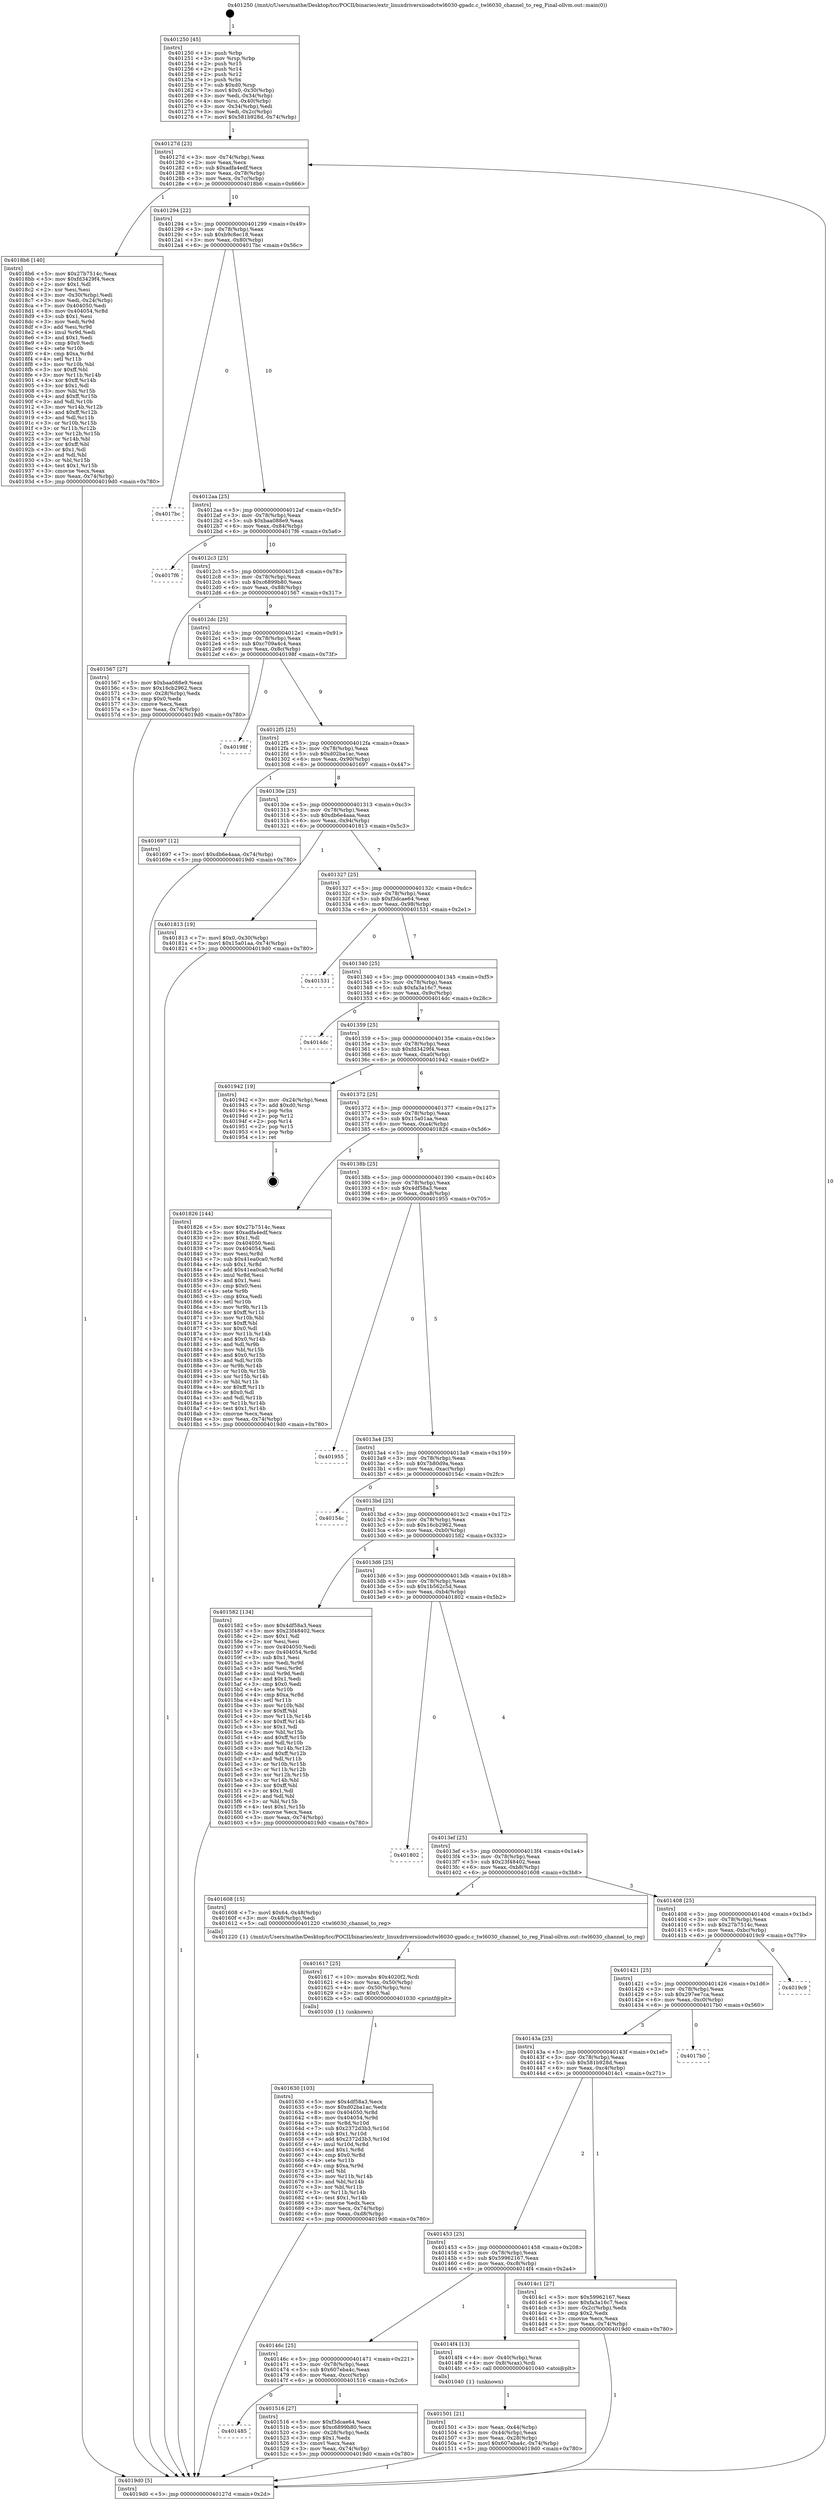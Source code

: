digraph "0x401250" {
  label = "0x401250 (/mnt/c/Users/mathe/Desktop/tcc/POCII/binaries/extr_linuxdriversiioadctwl6030-gpadc.c_twl6030_channel_to_reg_Final-ollvm.out::main(0))"
  labelloc = "t"
  node[shape=record]

  Entry [label="",width=0.3,height=0.3,shape=circle,fillcolor=black,style=filled]
  "0x40127d" [label="{
     0x40127d [23]\l
     | [instrs]\l
     &nbsp;&nbsp;0x40127d \<+3\>: mov -0x74(%rbp),%eax\l
     &nbsp;&nbsp;0x401280 \<+2\>: mov %eax,%ecx\l
     &nbsp;&nbsp;0x401282 \<+6\>: sub $0xadfa4edf,%ecx\l
     &nbsp;&nbsp;0x401288 \<+3\>: mov %eax,-0x78(%rbp)\l
     &nbsp;&nbsp;0x40128b \<+3\>: mov %ecx,-0x7c(%rbp)\l
     &nbsp;&nbsp;0x40128e \<+6\>: je 00000000004018b6 \<main+0x666\>\l
  }"]
  "0x4018b6" [label="{
     0x4018b6 [140]\l
     | [instrs]\l
     &nbsp;&nbsp;0x4018b6 \<+5\>: mov $0x27b7514c,%eax\l
     &nbsp;&nbsp;0x4018bb \<+5\>: mov $0xfd3429f4,%ecx\l
     &nbsp;&nbsp;0x4018c0 \<+2\>: mov $0x1,%dl\l
     &nbsp;&nbsp;0x4018c2 \<+2\>: xor %esi,%esi\l
     &nbsp;&nbsp;0x4018c4 \<+3\>: mov -0x30(%rbp),%edi\l
     &nbsp;&nbsp;0x4018c7 \<+3\>: mov %edi,-0x24(%rbp)\l
     &nbsp;&nbsp;0x4018ca \<+7\>: mov 0x404050,%edi\l
     &nbsp;&nbsp;0x4018d1 \<+8\>: mov 0x404054,%r8d\l
     &nbsp;&nbsp;0x4018d9 \<+3\>: sub $0x1,%esi\l
     &nbsp;&nbsp;0x4018dc \<+3\>: mov %edi,%r9d\l
     &nbsp;&nbsp;0x4018df \<+3\>: add %esi,%r9d\l
     &nbsp;&nbsp;0x4018e2 \<+4\>: imul %r9d,%edi\l
     &nbsp;&nbsp;0x4018e6 \<+3\>: and $0x1,%edi\l
     &nbsp;&nbsp;0x4018e9 \<+3\>: cmp $0x0,%edi\l
     &nbsp;&nbsp;0x4018ec \<+4\>: sete %r10b\l
     &nbsp;&nbsp;0x4018f0 \<+4\>: cmp $0xa,%r8d\l
     &nbsp;&nbsp;0x4018f4 \<+4\>: setl %r11b\l
     &nbsp;&nbsp;0x4018f8 \<+3\>: mov %r10b,%bl\l
     &nbsp;&nbsp;0x4018fb \<+3\>: xor $0xff,%bl\l
     &nbsp;&nbsp;0x4018fe \<+3\>: mov %r11b,%r14b\l
     &nbsp;&nbsp;0x401901 \<+4\>: xor $0xff,%r14b\l
     &nbsp;&nbsp;0x401905 \<+3\>: xor $0x1,%dl\l
     &nbsp;&nbsp;0x401908 \<+3\>: mov %bl,%r15b\l
     &nbsp;&nbsp;0x40190b \<+4\>: and $0xff,%r15b\l
     &nbsp;&nbsp;0x40190f \<+3\>: and %dl,%r10b\l
     &nbsp;&nbsp;0x401912 \<+3\>: mov %r14b,%r12b\l
     &nbsp;&nbsp;0x401915 \<+4\>: and $0xff,%r12b\l
     &nbsp;&nbsp;0x401919 \<+3\>: and %dl,%r11b\l
     &nbsp;&nbsp;0x40191c \<+3\>: or %r10b,%r15b\l
     &nbsp;&nbsp;0x40191f \<+3\>: or %r11b,%r12b\l
     &nbsp;&nbsp;0x401922 \<+3\>: xor %r12b,%r15b\l
     &nbsp;&nbsp;0x401925 \<+3\>: or %r14b,%bl\l
     &nbsp;&nbsp;0x401928 \<+3\>: xor $0xff,%bl\l
     &nbsp;&nbsp;0x40192b \<+3\>: or $0x1,%dl\l
     &nbsp;&nbsp;0x40192e \<+2\>: and %dl,%bl\l
     &nbsp;&nbsp;0x401930 \<+3\>: or %bl,%r15b\l
     &nbsp;&nbsp;0x401933 \<+4\>: test $0x1,%r15b\l
     &nbsp;&nbsp;0x401937 \<+3\>: cmovne %ecx,%eax\l
     &nbsp;&nbsp;0x40193a \<+3\>: mov %eax,-0x74(%rbp)\l
     &nbsp;&nbsp;0x40193d \<+5\>: jmp 00000000004019d0 \<main+0x780\>\l
  }"]
  "0x401294" [label="{
     0x401294 [22]\l
     | [instrs]\l
     &nbsp;&nbsp;0x401294 \<+5\>: jmp 0000000000401299 \<main+0x49\>\l
     &nbsp;&nbsp;0x401299 \<+3\>: mov -0x78(%rbp),%eax\l
     &nbsp;&nbsp;0x40129c \<+5\>: sub $0xb9c8ec18,%eax\l
     &nbsp;&nbsp;0x4012a1 \<+3\>: mov %eax,-0x80(%rbp)\l
     &nbsp;&nbsp;0x4012a4 \<+6\>: je 00000000004017bc \<main+0x56c\>\l
  }"]
  Exit [label="",width=0.3,height=0.3,shape=circle,fillcolor=black,style=filled,peripheries=2]
  "0x4017bc" [label="{
     0x4017bc\l
  }", style=dashed]
  "0x4012aa" [label="{
     0x4012aa [25]\l
     | [instrs]\l
     &nbsp;&nbsp;0x4012aa \<+5\>: jmp 00000000004012af \<main+0x5f\>\l
     &nbsp;&nbsp;0x4012af \<+3\>: mov -0x78(%rbp),%eax\l
     &nbsp;&nbsp;0x4012b2 \<+5\>: sub $0xbaa088e9,%eax\l
     &nbsp;&nbsp;0x4012b7 \<+6\>: mov %eax,-0x84(%rbp)\l
     &nbsp;&nbsp;0x4012bd \<+6\>: je 00000000004017f6 \<main+0x5a6\>\l
  }"]
  "0x401630" [label="{
     0x401630 [103]\l
     | [instrs]\l
     &nbsp;&nbsp;0x401630 \<+5\>: mov $0x4df58a3,%ecx\l
     &nbsp;&nbsp;0x401635 \<+5\>: mov $0xd02ba1ac,%edx\l
     &nbsp;&nbsp;0x40163a \<+8\>: mov 0x404050,%r8d\l
     &nbsp;&nbsp;0x401642 \<+8\>: mov 0x404054,%r9d\l
     &nbsp;&nbsp;0x40164a \<+3\>: mov %r8d,%r10d\l
     &nbsp;&nbsp;0x40164d \<+7\>: sub $0x2372d3b3,%r10d\l
     &nbsp;&nbsp;0x401654 \<+4\>: sub $0x1,%r10d\l
     &nbsp;&nbsp;0x401658 \<+7\>: add $0x2372d3b3,%r10d\l
     &nbsp;&nbsp;0x40165f \<+4\>: imul %r10d,%r8d\l
     &nbsp;&nbsp;0x401663 \<+4\>: and $0x1,%r8d\l
     &nbsp;&nbsp;0x401667 \<+4\>: cmp $0x0,%r8d\l
     &nbsp;&nbsp;0x40166b \<+4\>: sete %r11b\l
     &nbsp;&nbsp;0x40166f \<+4\>: cmp $0xa,%r9d\l
     &nbsp;&nbsp;0x401673 \<+3\>: setl %bl\l
     &nbsp;&nbsp;0x401676 \<+3\>: mov %r11b,%r14b\l
     &nbsp;&nbsp;0x401679 \<+3\>: and %bl,%r14b\l
     &nbsp;&nbsp;0x40167c \<+3\>: xor %bl,%r11b\l
     &nbsp;&nbsp;0x40167f \<+3\>: or %r11b,%r14b\l
     &nbsp;&nbsp;0x401682 \<+4\>: test $0x1,%r14b\l
     &nbsp;&nbsp;0x401686 \<+3\>: cmovne %edx,%ecx\l
     &nbsp;&nbsp;0x401689 \<+3\>: mov %ecx,-0x74(%rbp)\l
     &nbsp;&nbsp;0x40168c \<+6\>: mov %eax,-0xd8(%rbp)\l
     &nbsp;&nbsp;0x401692 \<+5\>: jmp 00000000004019d0 \<main+0x780\>\l
  }"]
  "0x4017f6" [label="{
     0x4017f6\l
  }", style=dashed]
  "0x4012c3" [label="{
     0x4012c3 [25]\l
     | [instrs]\l
     &nbsp;&nbsp;0x4012c3 \<+5\>: jmp 00000000004012c8 \<main+0x78\>\l
     &nbsp;&nbsp;0x4012c8 \<+3\>: mov -0x78(%rbp),%eax\l
     &nbsp;&nbsp;0x4012cb \<+5\>: sub $0xc6899b80,%eax\l
     &nbsp;&nbsp;0x4012d0 \<+6\>: mov %eax,-0x88(%rbp)\l
     &nbsp;&nbsp;0x4012d6 \<+6\>: je 0000000000401567 \<main+0x317\>\l
  }"]
  "0x401617" [label="{
     0x401617 [25]\l
     | [instrs]\l
     &nbsp;&nbsp;0x401617 \<+10\>: movabs $0x4020f2,%rdi\l
     &nbsp;&nbsp;0x401621 \<+4\>: mov %rax,-0x50(%rbp)\l
     &nbsp;&nbsp;0x401625 \<+4\>: mov -0x50(%rbp),%rsi\l
     &nbsp;&nbsp;0x401629 \<+2\>: mov $0x0,%al\l
     &nbsp;&nbsp;0x40162b \<+5\>: call 0000000000401030 \<printf@plt\>\l
     | [calls]\l
     &nbsp;&nbsp;0x401030 \{1\} (unknown)\l
  }"]
  "0x401567" [label="{
     0x401567 [27]\l
     | [instrs]\l
     &nbsp;&nbsp;0x401567 \<+5\>: mov $0xbaa088e9,%eax\l
     &nbsp;&nbsp;0x40156c \<+5\>: mov $0x16cb2962,%ecx\l
     &nbsp;&nbsp;0x401571 \<+3\>: mov -0x28(%rbp),%edx\l
     &nbsp;&nbsp;0x401574 \<+3\>: cmp $0x0,%edx\l
     &nbsp;&nbsp;0x401577 \<+3\>: cmove %ecx,%eax\l
     &nbsp;&nbsp;0x40157a \<+3\>: mov %eax,-0x74(%rbp)\l
     &nbsp;&nbsp;0x40157d \<+5\>: jmp 00000000004019d0 \<main+0x780\>\l
  }"]
  "0x4012dc" [label="{
     0x4012dc [25]\l
     | [instrs]\l
     &nbsp;&nbsp;0x4012dc \<+5\>: jmp 00000000004012e1 \<main+0x91\>\l
     &nbsp;&nbsp;0x4012e1 \<+3\>: mov -0x78(%rbp),%eax\l
     &nbsp;&nbsp;0x4012e4 \<+5\>: sub $0xc709a4c4,%eax\l
     &nbsp;&nbsp;0x4012e9 \<+6\>: mov %eax,-0x8c(%rbp)\l
     &nbsp;&nbsp;0x4012ef \<+6\>: je 000000000040198f \<main+0x73f\>\l
  }"]
  "0x401485" [label="{
     0x401485\l
  }", style=dashed]
  "0x40198f" [label="{
     0x40198f\l
  }", style=dashed]
  "0x4012f5" [label="{
     0x4012f5 [25]\l
     | [instrs]\l
     &nbsp;&nbsp;0x4012f5 \<+5\>: jmp 00000000004012fa \<main+0xaa\>\l
     &nbsp;&nbsp;0x4012fa \<+3\>: mov -0x78(%rbp),%eax\l
     &nbsp;&nbsp;0x4012fd \<+5\>: sub $0xd02ba1ac,%eax\l
     &nbsp;&nbsp;0x401302 \<+6\>: mov %eax,-0x90(%rbp)\l
     &nbsp;&nbsp;0x401308 \<+6\>: je 0000000000401697 \<main+0x447\>\l
  }"]
  "0x401516" [label="{
     0x401516 [27]\l
     | [instrs]\l
     &nbsp;&nbsp;0x401516 \<+5\>: mov $0xf3dcae64,%eax\l
     &nbsp;&nbsp;0x40151b \<+5\>: mov $0xc6899b80,%ecx\l
     &nbsp;&nbsp;0x401520 \<+3\>: mov -0x28(%rbp),%edx\l
     &nbsp;&nbsp;0x401523 \<+3\>: cmp $0x1,%edx\l
     &nbsp;&nbsp;0x401526 \<+3\>: cmovl %ecx,%eax\l
     &nbsp;&nbsp;0x401529 \<+3\>: mov %eax,-0x74(%rbp)\l
     &nbsp;&nbsp;0x40152c \<+5\>: jmp 00000000004019d0 \<main+0x780\>\l
  }"]
  "0x401697" [label="{
     0x401697 [12]\l
     | [instrs]\l
     &nbsp;&nbsp;0x401697 \<+7\>: movl $0xdb6e4aaa,-0x74(%rbp)\l
     &nbsp;&nbsp;0x40169e \<+5\>: jmp 00000000004019d0 \<main+0x780\>\l
  }"]
  "0x40130e" [label="{
     0x40130e [25]\l
     | [instrs]\l
     &nbsp;&nbsp;0x40130e \<+5\>: jmp 0000000000401313 \<main+0xc3\>\l
     &nbsp;&nbsp;0x401313 \<+3\>: mov -0x78(%rbp),%eax\l
     &nbsp;&nbsp;0x401316 \<+5\>: sub $0xdb6e4aaa,%eax\l
     &nbsp;&nbsp;0x40131b \<+6\>: mov %eax,-0x94(%rbp)\l
     &nbsp;&nbsp;0x401321 \<+6\>: je 0000000000401813 \<main+0x5c3\>\l
  }"]
  "0x401501" [label="{
     0x401501 [21]\l
     | [instrs]\l
     &nbsp;&nbsp;0x401501 \<+3\>: mov %eax,-0x44(%rbp)\l
     &nbsp;&nbsp;0x401504 \<+3\>: mov -0x44(%rbp),%eax\l
     &nbsp;&nbsp;0x401507 \<+3\>: mov %eax,-0x28(%rbp)\l
     &nbsp;&nbsp;0x40150a \<+7\>: movl $0x607eba4c,-0x74(%rbp)\l
     &nbsp;&nbsp;0x401511 \<+5\>: jmp 00000000004019d0 \<main+0x780\>\l
  }"]
  "0x401813" [label="{
     0x401813 [19]\l
     | [instrs]\l
     &nbsp;&nbsp;0x401813 \<+7\>: movl $0x0,-0x30(%rbp)\l
     &nbsp;&nbsp;0x40181a \<+7\>: movl $0x15a01aa,-0x74(%rbp)\l
     &nbsp;&nbsp;0x401821 \<+5\>: jmp 00000000004019d0 \<main+0x780\>\l
  }"]
  "0x401327" [label="{
     0x401327 [25]\l
     | [instrs]\l
     &nbsp;&nbsp;0x401327 \<+5\>: jmp 000000000040132c \<main+0xdc\>\l
     &nbsp;&nbsp;0x40132c \<+3\>: mov -0x78(%rbp),%eax\l
     &nbsp;&nbsp;0x40132f \<+5\>: sub $0xf3dcae64,%eax\l
     &nbsp;&nbsp;0x401334 \<+6\>: mov %eax,-0x98(%rbp)\l
     &nbsp;&nbsp;0x40133a \<+6\>: je 0000000000401531 \<main+0x2e1\>\l
  }"]
  "0x40146c" [label="{
     0x40146c [25]\l
     | [instrs]\l
     &nbsp;&nbsp;0x40146c \<+5\>: jmp 0000000000401471 \<main+0x221\>\l
     &nbsp;&nbsp;0x401471 \<+3\>: mov -0x78(%rbp),%eax\l
     &nbsp;&nbsp;0x401474 \<+5\>: sub $0x607eba4c,%eax\l
     &nbsp;&nbsp;0x401479 \<+6\>: mov %eax,-0xcc(%rbp)\l
     &nbsp;&nbsp;0x40147f \<+6\>: je 0000000000401516 \<main+0x2c6\>\l
  }"]
  "0x401531" [label="{
     0x401531\l
  }", style=dashed]
  "0x401340" [label="{
     0x401340 [25]\l
     | [instrs]\l
     &nbsp;&nbsp;0x401340 \<+5\>: jmp 0000000000401345 \<main+0xf5\>\l
     &nbsp;&nbsp;0x401345 \<+3\>: mov -0x78(%rbp),%eax\l
     &nbsp;&nbsp;0x401348 \<+5\>: sub $0xfa3a16c7,%eax\l
     &nbsp;&nbsp;0x40134d \<+6\>: mov %eax,-0x9c(%rbp)\l
     &nbsp;&nbsp;0x401353 \<+6\>: je 00000000004014dc \<main+0x28c\>\l
  }"]
  "0x4014f4" [label="{
     0x4014f4 [13]\l
     | [instrs]\l
     &nbsp;&nbsp;0x4014f4 \<+4\>: mov -0x40(%rbp),%rax\l
     &nbsp;&nbsp;0x4014f8 \<+4\>: mov 0x8(%rax),%rdi\l
     &nbsp;&nbsp;0x4014fc \<+5\>: call 0000000000401040 \<atoi@plt\>\l
     | [calls]\l
     &nbsp;&nbsp;0x401040 \{1\} (unknown)\l
  }"]
  "0x4014dc" [label="{
     0x4014dc\l
  }", style=dashed]
  "0x401359" [label="{
     0x401359 [25]\l
     | [instrs]\l
     &nbsp;&nbsp;0x401359 \<+5\>: jmp 000000000040135e \<main+0x10e\>\l
     &nbsp;&nbsp;0x40135e \<+3\>: mov -0x78(%rbp),%eax\l
     &nbsp;&nbsp;0x401361 \<+5\>: sub $0xfd3429f4,%eax\l
     &nbsp;&nbsp;0x401366 \<+6\>: mov %eax,-0xa0(%rbp)\l
     &nbsp;&nbsp;0x40136c \<+6\>: je 0000000000401942 \<main+0x6f2\>\l
  }"]
  "0x401250" [label="{
     0x401250 [45]\l
     | [instrs]\l
     &nbsp;&nbsp;0x401250 \<+1\>: push %rbp\l
     &nbsp;&nbsp;0x401251 \<+3\>: mov %rsp,%rbp\l
     &nbsp;&nbsp;0x401254 \<+2\>: push %r15\l
     &nbsp;&nbsp;0x401256 \<+2\>: push %r14\l
     &nbsp;&nbsp;0x401258 \<+2\>: push %r12\l
     &nbsp;&nbsp;0x40125a \<+1\>: push %rbx\l
     &nbsp;&nbsp;0x40125b \<+7\>: sub $0xd0,%rsp\l
     &nbsp;&nbsp;0x401262 \<+7\>: movl $0x0,-0x30(%rbp)\l
     &nbsp;&nbsp;0x401269 \<+3\>: mov %edi,-0x34(%rbp)\l
     &nbsp;&nbsp;0x40126c \<+4\>: mov %rsi,-0x40(%rbp)\l
     &nbsp;&nbsp;0x401270 \<+3\>: mov -0x34(%rbp),%edi\l
     &nbsp;&nbsp;0x401273 \<+3\>: mov %edi,-0x2c(%rbp)\l
     &nbsp;&nbsp;0x401276 \<+7\>: movl $0x581b928d,-0x74(%rbp)\l
  }"]
  "0x401942" [label="{
     0x401942 [19]\l
     | [instrs]\l
     &nbsp;&nbsp;0x401942 \<+3\>: mov -0x24(%rbp),%eax\l
     &nbsp;&nbsp;0x401945 \<+7\>: add $0xd0,%rsp\l
     &nbsp;&nbsp;0x40194c \<+1\>: pop %rbx\l
     &nbsp;&nbsp;0x40194d \<+2\>: pop %r12\l
     &nbsp;&nbsp;0x40194f \<+2\>: pop %r14\l
     &nbsp;&nbsp;0x401951 \<+2\>: pop %r15\l
     &nbsp;&nbsp;0x401953 \<+1\>: pop %rbp\l
     &nbsp;&nbsp;0x401954 \<+1\>: ret\l
  }"]
  "0x401372" [label="{
     0x401372 [25]\l
     | [instrs]\l
     &nbsp;&nbsp;0x401372 \<+5\>: jmp 0000000000401377 \<main+0x127\>\l
     &nbsp;&nbsp;0x401377 \<+3\>: mov -0x78(%rbp),%eax\l
     &nbsp;&nbsp;0x40137a \<+5\>: sub $0x15a01aa,%eax\l
     &nbsp;&nbsp;0x40137f \<+6\>: mov %eax,-0xa4(%rbp)\l
     &nbsp;&nbsp;0x401385 \<+6\>: je 0000000000401826 \<main+0x5d6\>\l
  }"]
  "0x4019d0" [label="{
     0x4019d0 [5]\l
     | [instrs]\l
     &nbsp;&nbsp;0x4019d0 \<+5\>: jmp 000000000040127d \<main+0x2d\>\l
  }"]
  "0x401826" [label="{
     0x401826 [144]\l
     | [instrs]\l
     &nbsp;&nbsp;0x401826 \<+5\>: mov $0x27b7514c,%eax\l
     &nbsp;&nbsp;0x40182b \<+5\>: mov $0xadfa4edf,%ecx\l
     &nbsp;&nbsp;0x401830 \<+2\>: mov $0x1,%dl\l
     &nbsp;&nbsp;0x401832 \<+7\>: mov 0x404050,%esi\l
     &nbsp;&nbsp;0x401839 \<+7\>: mov 0x404054,%edi\l
     &nbsp;&nbsp;0x401840 \<+3\>: mov %esi,%r8d\l
     &nbsp;&nbsp;0x401843 \<+7\>: sub $0x41ea0ca0,%r8d\l
     &nbsp;&nbsp;0x40184a \<+4\>: sub $0x1,%r8d\l
     &nbsp;&nbsp;0x40184e \<+7\>: add $0x41ea0ca0,%r8d\l
     &nbsp;&nbsp;0x401855 \<+4\>: imul %r8d,%esi\l
     &nbsp;&nbsp;0x401859 \<+3\>: and $0x1,%esi\l
     &nbsp;&nbsp;0x40185c \<+3\>: cmp $0x0,%esi\l
     &nbsp;&nbsp;0x40185f \<+4\>: sete %r9b\l
     &nbsp;&nbsp;0x401863 \<+3\>: cmp $0xa,%edi\l
     &nbsp;&nbsp;0x401866 \<+4\>: setl %r10b\l
     &nbsp;&nbsp;0x40186a \<+3\>: mov %r9b,%r11b\l
     &nbsp;&nbsp;0x40186d \<+4\>: xor $0xff,%r11b\l
     &nbsp;&nbsp;0x401871 \<+3\>: mov %r10b,%bl\l
     &nbsp;&nbsp;0x401874 \<+3\>: xor $0xff,%bl\l
     &nbsp;&nbsp;0x401877 \<+3\>: xor $0x0,%dl\l
     &nbsp;&nbsp;0x40187a \<+3\>: mov %r11b,%r14b\l
     &nbsp;&nbsp;0x40187d \<+4\>: and $0x0,%r14b\l
     &nbsp;&nbsp;0x401881 \<+3\>: and %dl,%r9b\l
     &nbsp;&nbsp;0x401884 \<+3\>: mov %bl,%r15b\l
     &nbsp;&nbsp;0x401887 \<+4\>: and $0x0,%r15b\l
     &nbsp;&nbsp;0x40188b \<+3\>: and %dl,%r10b\l
     &nbsp;&nbsp;0x40188e \<+3\>: or %r9b,%r14b\l
     &nbsp;&nbsp;0x401891 \<+3\>: or %r10b,%r15b\l
     &nbsp;&nbsp;0x401894 \<+3\>: xor %r15b,%r14b\l
     &nbsp;&nbsp;0x401897 \<+3\>: or %bl,%r11b\l
     &nbsp;&nbsp;0x40189a \<+4\>: xor $0xff,%r11b\l
     &nbsp;&nbsp;0x40189e \<+3\>: or $0x0,%dl\l
     &nbsp;&nbsp;0x4018a1 \<+3\>: and %dl,%r11b\l
     &nbsp;&nbsp;0x4018a4 \<+3\>: or %r11b,%r14b\l
     &nbsp;&nbsp;0x4018a7 \<+4\>: test $0x1,%r14b\l
     &nbsp;&nbsp;0x4018ab \<+3\>: cmovne %ecx,%eax\l
     &nbsp;&nbsp;0x4018ae \<+3\>: mov %eax,-0x74(%rbp)\l
     &nbsp;&nbsp;0x4018b1 \<+5\>: jmp 00000000004019d0 \<main+0x780\>\l
  }"]
  "0x40138b" [label="{
     0x40138b [25]\l
     | [instrs]\l
     &nbsp;&nbsp;0x40138b \<+5\>: jmp 0000000000401390 \<main+0x140\>\l
     &nbsp;&nbsp;0x401390 \<+3\>: mov -0x78(%rbp),%eax\l
     &nbsp;&nbsp;0x401393 \<+5\>: sub $0x4df58a3,%eax\l
     &nbsp;&nbsp;0x401398 \<+6\>: mov %eax,-0xa8(%rbp)\l
     &nbsp;&nbsp;0x40139e \<+6\>: je 0000000000401955 \<main+0x705\>\l
  }"]
  "0x401453" [label="{
     0x401453 [25]\l
     | [instrs]\l
     &nbsp;&nbsp;0x401453 \<+5\>: jmp 0000000000401458 \<main+0x208\>\l
     &nbsp;&nbsp;0x401458 \<+3\>: mov -0x78(%rbp),%eax\l
     &nbsp;&nbsp;0x40145b \<+5\>: sub $0x59962167,%eax\l
     &nbsp;&nbsp;0x401460 \<+6\>: mov %eax,-0xc8(%rbp)\l
     &nbsp;&nbsp;0x401466 \<+6\>: je 00000000004014f4 \<main+0x2a4\>\l
  }"]
  "0x401955" [label="{
     0x401955\l
  }", style=dashed]
  "0x4013a4" [label="{
     0x4013a4 [25]\l
     | [instrs]\l
     &nbsp;&nbsp;0x4013a4 \<+5\>: jmp 00000000004013a9 \<main+0x159\>\l
     &nbsp;&nbsp;0x4013a9 \<+3\>: mov -0x78(%rbp),%eax\l
     &nbsp;&nbsp;0x4013ac \<+5\>: sub $0x7b80d9a,%eax\l
     &nbsp;&nbsp;0x4013b1 \<+6\>: mov %eax,-0xac(%rbp)\l
     &nbsp;&nbsp;0x4013b7 \<+6\>: je 000000000040154c \<main+0x2fc\>\l
  }"]
  "0x4014c1" [label="{
     0x4014c1 [27]\l
     | [instrs]\l
     &nbsp;&nbsp;0x4014c1 \<+5\>: mov $0x59962167,%eax\l
     &nbsp;&nbsp;0x4014c6 \<+5\>: mov $0xfa3a16c7,%ecx\l
     &nbsp;&nbsp;0x4014cb \<+3\>: mov -0x2c(%rbp),%edx\l
     &nbsp;&nbsp;0x4014ce \<+3\>: cmp $0x2,%edx\l
     &nbsp;&nbsp;0x4014d1 \<+3\>: cmovne %ecx,%eax\l
     &nbsp;&nbsp;0x4014d4 \<+3\>: mov %eax,-0x74(%rbp)\l
     &nbsp;&nbsp;0x4014d7 \<+5\>: jmp 00000000004019d0 \<main+0x780\>\l
  }"]
  "0x40154c" [label="{
     0x40154c\l
  }", style=dashed]
  "0x4013bd" [label="{
     0x4013bd [25]\l
     | [instrs]\l
     &nbsp;&nbsp;0x4013bd \<+5\>: jmp 00000000004013c2 \<main+0x172\>\l
     &nbsp;&nbsp;0x4013c2 \<+3\>: mov -0x78(%rbp),%eax\l
     &nbsp;&nbsp;0x4013c5 \<+5\>: sub $0x16cb2962,%eax\l
     &nbsp;&nbsp;0x4013ca \<+6\>: mov %eax,-0xb0(%rbp)\l
     &nbsp;&nbsp;0x4013d0 \<+6\>: je 0000000000401582 \<main+0x332\>\l
  }"]
  "0x40143a" [label="{
     0x40143a [25]\l
     | [instrs]\l
     &nbsp;&nbsp;0x40143a \<+5\>: jmp 000000000040143f \<main+0x1ef\>\l
     &nbsp;&nbsp;0x40143f \<+3\>: mov -0x78(%rbp),%eax\l
     &nbsp;&nbsp;0x401442 \<+5\>: sub $0x581b928d,%eax\l
     &nbsp;&nbsp;0x401447 \<+6\>: mov %eax,-0xc4(%rbp)\l
     &nbsp;&nbsp;0x40144d \<+6\>: je 00000000004014c1 \<main+0x271\>\l
  }"]
  "0x401582" [label="{
     0x401582 [134]\l
     | [instrs]\l
     &nbsp;&nbsp;0x401582 \<+5\>: mov $0x4df58a3,%eax\l
     &nbsp;&nbsp;0x401587 \<+5\>: mov $0x23f48402,%ecx\l
     &nbsp;&nbsp;0x40158c \<+2\>: mov $0x1,%dl\l
     &nbsp;&nbsp;0x40158e \<+2\>: xor %esi,%esi\l
     &nbsp;&nbsp;0x401590 \<+7\>: mov 0x404050,%edi\l
     &nbsp;&nbsp;0x401597 \<+8\>: mov 0x404054,%r8d\l
     &nbsp;&nbsp;0x40159f \<+3\>: sub $0x1,%esi\l
     &nbsp;&nbsp;0x4015a2 \<+3\>: mov %edi,%r9d\l
     &nbsp;&nbsp;0x4015a5 \<+3\>: add %esi,%r9d\l
     &nbsp;&nbsp;0x4015a8 \<+4\>: imul %r9d,%edi\l
     &nbsp;&nbsp;0x4015ac \<+3\>: and $0x1,%edi\l
     &nbsp;&nbsp;0x4015af \<+3\>: cmp $0x0,%edi\l
     &nbsp;&nbsp;0x4015b2 \<+4\>: sete %r10b\l
     &nbsp;&nbsp;0x4015b6 \<+4\>: cmp $0xa,%r8d\l
     &nbsp;&nbsp;0x4015ba \<+4\>: setl %r11b\l
     &nbsp;&nbsp;0x4015be \<+3\>: mov %r10b,%bl\l
     &nbsp;&nbsp;0x4015c1 \<+3\>: xor $0xff,%bl\l
     &nbsp;&nbsp;0x4015c4 \<+3\>: mov %r11b,%r14b\l
     &nbsp;&nbsp;0x4015c7 \<+4\>: xor $0xff,%r14b\l
     &nbsp;&nbsp;0x4015cb \<+3\>: xor $0x1,%dl\l
     &nbsp;&nbsp;0x4015ce \<+3\>: mov %bl,%r15b\l
     &nbsp;&nbsp;0x4015d1 \<+4\>: and $0xff,%r15b\l
     &nbsp;&nbsp;0x4015d5 \<+3\>: and %dl,%r10b\l
     &nbsp;&nbsp;0x4015d8 \<+3\>: mov %r14b,%r12b\l
     &nbsp;&nbsp;0x4015db \<+4\>: and $0xff,%r12b\l
     &nbsp;&nbsp;0x4015df \<+3\>: and %dl,%r11b\l
     &nbsp;&nbsp;0x4015e2 \<+3\>: or %r10b,%r15b\l
     &nbsp;&nbsp;0x4015e5 \<+3\>: or %r11b,%r12b\l
     &nbsp;&nbsp;0x4015e8 \<+3\>: xor %r12b,%r15b\l
     &nbsp;&nbsp;0x4015eb \<+3\>: or %r14b,%bl\l
     &nbsp;&nbsp;0x4015ee \<+3\>: xor $0xff,%bl\l
     &nbsp;&nbsp;0x4015f1 \<+3\>: or $0x1,%dl\l
     &nbsp;&nbsp;0x4015f4 \<+2\>: and %dl,%bl\l
     &nbsp;&nbsp;0x4015f6 \<+3\>: or %bl,%r15b\l
     &nbsp;&nbsp;0x4015f9 \<+4\>: test $0x1,%r15b\l
     &nbsp;&nbsp;0x4015fd \<+3\>: cmovne %ecx,%eax\l
     &nbsp;&nbsp;0x401600 \<+3\>: mov %eax,-0x74(%rbp)\l
     &nbsp;&nbsp;0x401603 \<+5\>: jmp 00000000004019d0 \<main+0x780\>\l
  }"]
  "0x4013d6" [label="{
     0x4013d6 [25]\l
     | [instrs]\l
     &nbsp;&nbsp;0x4013d6 \<+5\>: jmp 00000000004013db \<main+0x18b\>\l
     &nbsp;&nbsp;0x4013db \<+3\>: mov -0x78(%rbp),%eax\l
     &nbsp;&nbsp;0x4013de \<+5\>: sub $0x1b562c5d,%eax\l
     &nbsp;&nbsp;0x4013e3 \<+6\>: mov %eax,-0xb4(%rbp)\l
     &nbsp;&nbsp;0x4013e9 \<+6\>: je 0000000000401802 \<main+0x5b2\>\l
  }"]
  "0x4017b0" [label="{
     0x4017b0\l
  }", style=dashed]
  "0x401802" [label="{
     0x401802\l
  }", style=dashed]
  "0x4013ef" [label="{
     0x4013ef [25]\l
     | [instrs]\l
     &nbsp;&nbsp;0x4013ef \<+5\>: jmp 00000000004013f4 \<main+0x1a4\>\l
     &nbsp;&nbsp;0x4013f4 \<+3\>: mov -0x78(%rbp),%eax\l
     &nbsp;&nbsp;0x4013f7 \<+5\>: sub $0x23f48402,%eax\l
     &nbsp;&nbsp;0x4013fc \<+6\>: mov %eax,-0xb8(%rbp)\l
     &nbsp;&nbsp;0x401402 \<+6\>: je 0000000000401608 \<main+0x3b8\>\l
  }"]
  "0x401421" [label="{
     0x401421 [25]\l
     | [instrs]\l
     &nbsp;&nbsp;0x401421 \<+5\>: jmp 0000000000401426 \<main+0x1d6\>\l
     &nbsp;&nbsp;0x401426 \<+3\>: mov -0x78(%rbp),%eax\l
     &nbsp;&nbsp;0x401429 \<+5\>: sub $0x297ee7ca,%eax\l
     &nbsp;&nbsp;0x40142e \<+6\>: mov %eax,-0xc0(%rbp)\l
     &nbsp;&nbsp;0x401434 \<+6\>: je 00000000004017b0 \<main+0x560\>\l
  }"]
  "0x401608" [label="{
     0x401608 [15]\l
     | [instrs]\l
     &nbsp;&nbsp;0x401608 \<+7\>: movl $0x64,-0x48(%rbp)\l
     &nbsp;&nbsp;0x40160f \<+3\>: mov -0x48(%rbp),%edi\l
     &nbsp;&nbsp;0x401612 \<+5\>: call 0000000000401220 \<twl6030_channel_to_reg\>\l
     | [calls]\l
     &nbsp;&nbsp;0x401220 \{1\} (/mnt/c/Users/mathe/Desktop/tcc/POCII/binaries/extr_linuxdriversiioadctwl6030-gpadc.c_twl6030_channel_to_reg_Final-ollvm.out::twl6030_channel_to_reg)\l
  }"]
  "0x401408" [label="{
     0x401408 [25]\l
     | [instrs]\l
     &nbsp;&nbsp;0x401408 \<+5\>: jmp 000000000040140d \<main+0x1bd\>\l
     &nbsp;&nbsp;0x40140d \<+3\>: mov -0x78(%rbp),%eax\l
     &nbsp;&nbsp;0x401410 \<+5\>: sub $0x27b7514c,%eax\l
     &nbsp;&nbsp;0x401415 \<+6\>: mov %eax,-0xbc(%rbp)\l
     &nbsp;&nbsp;0x40141b \<+6\>: je 00000000004019c9 \<main+0x779\>\l
  }"]
  "0x4019c9" [label="{
     0x4019c9\l
  }", style=dashed]
  Entry -> "0x401250" [label=" 1"]
  "0x40127d" -> "0x4018b6" [label=" 1"]
  "0x40127d" -> "0x401294" [label=" 10"]
  "0x401942" -> Exit [label=" 1"]
  "0x401294" -> "0x4017bc" [label=" 0"]
  "0x401294" -> "0x4012aa" [label=" 10"]
  "0x4018b6" -> "0x4019d0" [label=" 1"]
  "0x4012aa" -> "0x4017f6" [label=" 0"]
  "0x4012aa" -> "0x4012c3" [label=" 10"]
  "0x401826" -> "0x4019d0" [label=" 1"]
  "0x4012c3" -> "0x401567" [label=" 1"]
  "0x4012c3" -> "0x4012dc" [label=" 9"]
  "0x401813" -> "0x4019d0" [label=" 1"]
  "0x4012dc" -> "0x40198f" [label=" 0"]
  "0x4012dc" -> "0x4012f5" [label=" 9"]
  "0x401697" -> "0x4019d0" [label=" 1"]
  "0x4012f5" -> "0x401697" [label=" 1"]
  "0x4012f5" -> "0x40130e" [label=" 8"]
  "0x401630" -> "0x4019d0" [label=" 1"]
  "0x40130e" -> "0x401813" [label=" 1"]
  "0x40130e" -> "0x401327" [label=" 7"]
  "0x401608" -> "0x401617" [label=" 1"]
  "0x401327" -> "0x401531" [label=" 0"]
  "0x401327" -> "0x401340" [label=" 7"]
  "0x401582" -> "0x4019d0" [label=" 1"]
  "0x401340" -> "0x4014dc" [label=" 0"]
  "0x401340" -> "0x401359" [label=" 7"]
  "0x401567" -> "0x4019d0" [label=" 1"]
  "0x401359" -> "0x401942" [label=" 1"]
  "0x401359" -> "0x401372" [label=" 6"]
  "0x40146c" -> "0x401485" [label=" 0"]
  "0x401372" -> "0x401826" [label=" 1"]
  "0x401372" -> "0x40138b" [label=" 5"]
  "0x40146c" -> "0x401516" [label=" 1"]
  "0x40138b" -> "0x401955" [label=" 0"]
  "0x40138b" -> "0x4013a4" [label=" 5"]
  "0x401617" -> "0x401630" [label=" 1"]
  "0x4013a4" -> "0x40154c" [label=" 0"]
  "0x4013a4" -> "0x4013bd" [label=" 5"]
  "0x401501" -> "0x4019d0" [label=" 1"]
  "0x4013bd" -> "0x401582" [label=" 1"]
  "0x4013bd" -> "0x4013d6" [label=" 4"]
  "0x401453" -> "0x40146c" [label=" 1"]
  "0x4013d6" -> "0x401802" [label=" 0"]
  "0x4013d6" -> "0x4013ef" [label=" 4"]
  "0x401453" -> "0x4014f4" [label=" 1"]
  "0x4013ef" -> "0x401608" [label=" 1"]
  "0x4013ef" -> "0x401408" [label=" 3"]
  "0x4019d0" -> "0x40127d" [label=" 10"]
  "0x401408" -> "0x4019c9" [label=" 0"]
  "0x401408" -> "0x401421" [label=" 3"]
  "0x401516" -> "0x4019d0" [label=" 1"]
  "0x401421" -> "0x4017b0" [label=" 0"]
  "0x401421" -> "0x40143a" [label=" 3"]
  "0x4014f4" -> "0x401501" [label=" 1"]
  "0x40143a" -> "0x4014c1" [label=" 1"]
  "0x40143a" -> "0x401453" [label=" 2"]
  "0x4014c1" -> "0x4019d0" [label=" 1"]
  "0x401250" -> "0x40127d" [label=" 1"]
}
